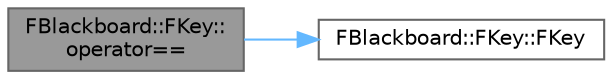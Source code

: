 digraph "FBlackboard::FKey::operator=="
{
 // INTERACTIVE_SVG=YES
 // LATEX_PDF_SIZE
  bgcolor="transparent";
  edge [fontname=Helvetica,fontsize=10,labelfontname=Helvetica,labelfontsize=10];
  node [fontname=Helvetica,fontsize=10,shape=box,height=0.2,width=0.4];
  rankdir="LR";
  Node1 [id="Node000001",label="FBlackboard::FKey::\loperator==",height=0.2,width=0.4,color="gray40", fillcolor="grey60", style="filled", fontcolor="black",tooltip=" "];
  Node1 -> Node2 [id="edge1_Node000001_Node000002",color="steelblue1",style="solid",tooltip=" "];
  Node2 [id="Node000002",label="FBlackboard::FKey::FKey",height=0.2,width=0.4,color="grey40", fillcolor="white", style="filled",URL="$d6/d5e/structFBlackboard_1_1FKey.html#a5c48d40510b41f1dc9c28a55091a498d",tooltip=" "];
}
